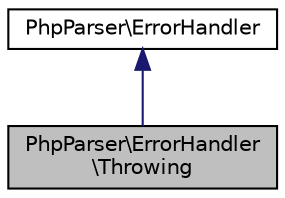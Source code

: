 digraph "PhpParser\ErrorHandler\Throwing"
{
  edge [fontname="Helvetica",fontsize="10",labelfontname="Helvetica",labelfontsize="10"];
  node [fontname="Helvetica",fontsize="10",shape=record];
  Node2 [label="PhpParser\\ErrorHandler\l\\Throwing",height=0.2,width=0.4,color="black", fillcolor="grey75", style="filled", fontcolor="black"];
  Node3 -> Node2 [dir="back",color="midnightblue",fontsize="10",style="solid",fontname="Helvetica"];
  Node3 [label="PhpParser\\ErrorHandler",height=0.2,width=0.4,color="black", fillcolor="white", style="filled",URL="$interfacePhpParser_1_1ErrorHandler.html"];
}
